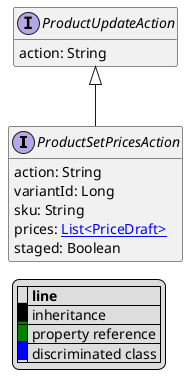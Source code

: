 @startuml

hide empty fields
hide empty methods
legend
|= |= line |
|<back:black>   </back>| inheritance |
|<back:green>   </back>| property reference |
|<back:blue>   </back>| discriminated class |
endlegend
interface ProductSetPricesAction [[ProductSetPricesAction.svg]] extends ProductUpdateAction {
    action: String
    variantId: Long
    sku: String
    prices: [[PriceDraft.svg List<PriceDraft>]]
    staged: Boolean
}
interface ProductUpdateAction [[ProductUpdateAction.svg]]  {
    action: String
}





@enduml
